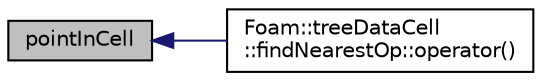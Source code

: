 digraph "pointInCell"
{
  bgcolor="transparent";
  edge [fontname="Helvetica",fontsize="10",labelfontname="Helvetica",labelfontsize="10"];
  node [fontname="Helvetica",fontsize="10",shape=record];
  rankdir="LR";
  Node1 [label="pointInCell",height=0.2,width=0.4,color="black", fillcolor="grey75", style="filled" fontcolor="black"];
  Node1 -> Node2 [dir="back",color="midnightblue",fontsize="10",style="solid",fontname="Helvetica"];
  Node2 [label="Foam::treeDataCell\l::findNearestOp::operator()",height=0.2,width=0.4,color="black",URL="$classFoam_1_1treeDataCell_1_1findNearestOp.html#a729f81361ac2cf97bbda7e0282e7e8cb"];
}
